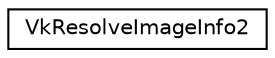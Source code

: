 digraph "Graphical Class Hierarchy"
{
 // LATEX_PDF_SIZE
  edge [fontname="Helvetica",fontsize="10",labelfontname="Helvetica",labelfontsize="10"];
  node [fontname="Helvetica",fontsize="10",shape=record];
  rankdir="LR";
  Node0 [label="VkResolveImageInfo2",height=0.2,width=0.4,color="black", fillcolor="white", style="filled",URL="$structVkResolveImageInfo2.html",tooltip=" "];
}

